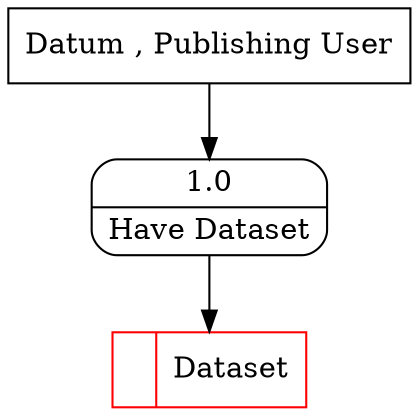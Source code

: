 digraph dfd2{ 
node[shape=record]
200 [label="<f0>  |<f1> Dataset " color=red];
201 [label="Datum , Publishing User" shape=box];
202 [label="{<f0> 1.0|<f1> Have Dataset }" shape=Mrecord];
201 -> 202
202 -> 200
}